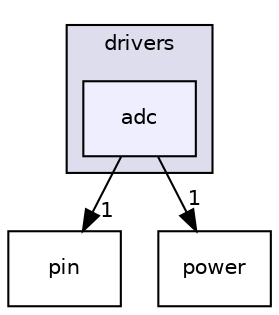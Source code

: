 digraph "adc" {
  compound=true
  node [ fontsize="10", fontname="Helvetica"];
  edge [ labelfontsize="10", labelfontname="Helvetica"];
  subgraph clusterdir_3272f9f9556099c0b986cb38fa788482 {
    graph [ bgcolor="#ddddee", pencolor="black", label="drivers" fontname="Helvetica", fontsize="10", URL="dir_3272f9f9556099c0b986cb38fa788482.html"]
  dir_455f0d8600ae758e1782f4bf08bfb248 [shape=box, label="adc", style="filled", fillcolor="#eeeeff", pencolor="black", URL="dir_455f0d8600ae758e1782f4bf08bfb248.html"];
  }
  dir_7c4554949c0096211eedfa2401574096 [shape=box label="pin" URL="dir_7c4554949c0096211eedfa2401574096.html"];
  dir_713349a703b82cb11d29835304e1f8ed [shape=box label="power" URL="dir_713349a703b82cb11d29835304e1f8ed.html"];
  dir_455f0d8600ae758e1782f4bf08bfb248->dir_7c4554949c0096211eedfa2401574096 [headlabel="1", labeldistance=1.5 headhref="dir_000006_000023.html"];
  dir_455f0d8600ae758e1782f4bf08bfb248->dir_713349a703b82cb11d29835304e1f8ed [headlabel="1", labeldistance=1.5 headhref="dir_000006_000024.html"];
}
